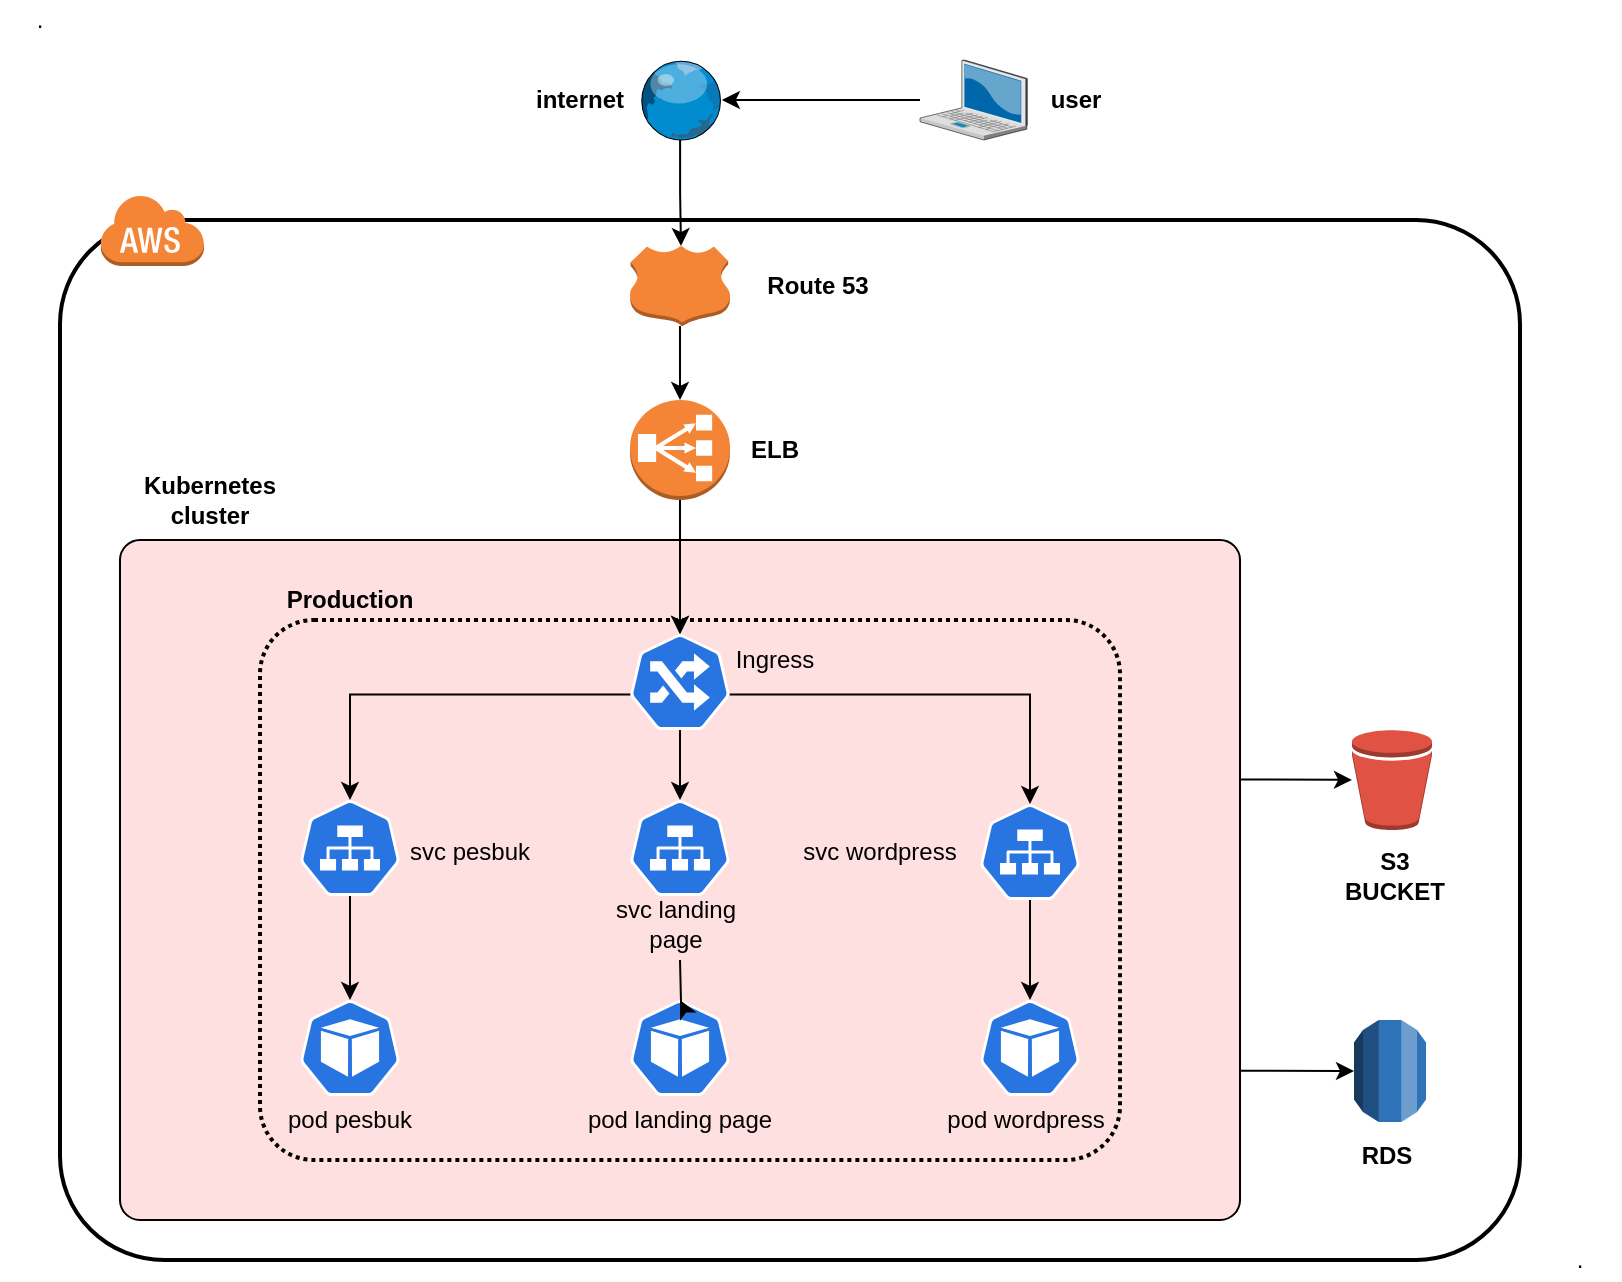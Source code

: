 <mxfile version="14.4.2" type="github">
  <diagram id="nLGvmhEnabeol0AA0Wa8" name="Page-1">
    <mxGraphModel dx="1584" dy="948" grid="1" gridSize="10" guides="1" tooltips="1" connect="1" arrows="1" fold="1" page="1" pageScale="1" pageWidth="850" pageHeight="1100" math="0" shadow="0">
      <root>
        <mxCell id="0" />
        <mxCell id="1" parent="0" />
        <mxCell id="ySTdk2VYPAC3CAytviou-16" value="" style="html=1;outlineConnect=0;whiteSpace=wrap;fillColor=#FFE0E0;shape=mxgraph.archimate3.application;archiType=rounded;" parent="1" vertex="1">
          <mxGeometry x="110" y="430" width="560" height="340" as="geometry" />
        </mxCell>
        <mxCell id="ySTdk2VYPAC3CAytviou-32" value="" style="rounded=1;arcSize=10;dashed=1;fillColor=none;gradientColor=none;dashPattern=1 1;strokeWidth=2;" parent="1" vertex="1">
          <mxGeometry x="180" y="470" width="430" height="270" as="geometry" />
        </mxCell>
        <mxCell id="ySTdk2VYPAC3CAytviou-3" value="" style="rounded=1;arcSize=10;dashed=0;fillColor=none;gradientColor=none;strokeWidth=2;" parent="1" vertex="1">
          <mxGeometry x="80" y="270" width="730" height="520" as="geometry" />
        </mxCell>
        <mxCell id="ySTdk2VYPAC3CAytviou-6" value="" style="dashed=0;html=1;shape=mxgraph.aws3.cloud;fillColor=#F58536;gradientColor=none;dashed=0;" parent="1" vertex="1">
          <mxGeometry x="100" y="257" width="52" height="36" as="geometry" />
        </mxCell>
        <mxCell id="ySTdk2VYPAC3CAytviou-7" value="" style="outlineConnect=0;dashed=0;verticalLabelPosition=bottom;verticalAlign=top;align=center;html=1;shape=mxgraph.aws3.bucket;fillColor=#E05243;gradientColor=none;" parent="1" vertex="1">
          <mxGeometry x="726" y="525" width="40" height="50" as="geometry" />
        </mxCell>
        <mxCell id="ySTdk2VYPAC3CAytviou-8" value="" style="outlineConnect=0;dashed=0;verticalLabelPosition=bottom;verticalAlign=top;align=center;html=1;shape=mxgraph.aws3.rds;fillColor=#2E73B8;gradientColor=none;" parent="1" vertex="1">
          <mxGeometry x="727" y="670" width="36" height="51" as="geometry" />
        </mxCell>
        <mxCell id="ySTdk2VYPAC3CAytviou-30" style="edgeStyle=orthogonalEdgeStyle;rounded=0;orthogonalLoop=1;jettySize=auto;html=1;exitX=0.5;exitY=1;exitDx=0;exitDy=0;exitPerimeter=0;entryX=0.5;entryY=0;entryDx=0;entryDy=0;entryPerimeter=0;" parent="1" source="ySTdk2VYPAC3CAytviou-14" target="ySTdk2VYPAC3CAytviou-19" edge="1">
          <mxGeometry relative="1" as="geometry" />
        </mxCell>
        <mxCell id="ySTdk2VYPAC3CAytviou-14" value="" style="outlineConnect=0;dashed=0;verticalLabelPosition=bottom;verticalAlign=top;align=center;html=1;shape=mxgraph.aws3.classic_load_balancer;fillColor=#F58536;gradientColor=none;" parent="1" vertex="1">
          <mxGeometry x="365" y="360" width="50" height="50" as="geometry" />
        </mxCell>
        <mxCell id="ySTdk2VYPAC3CAytviou-31" style="edgeStyle=orthogonalEdgeStyle;rounded=0;orthogonalLoop=1;jettySize=auto;html=1;exitX=0.5;exitY=0;exitDx=0;exitDy=0;exitPerimeter=0;entryX=0.5;entryY=0;entryDx=0;entryDy=0;entryPerimeter=0;" parent="1" source="ySTdk2VYPAC3CAytviou-16" target="ySTdk2VYPAC3CAytviou-19" edge="1">
          <mxGeometry relative="1" as="geometry" />
        </mxCell>
        <mxCell id="ySTdk2VYPAC3CAytviou-28" style="edgeStyle=orthogonalEdgeStyle;rounded=0;orthogonalLoop=1;jettySize=auto;html=1;" parent="1" source="ySTdk2VYPAC3CAytviou-17" target="ySTdk2VYPAC3CAytviou-14" edge="1">
          <mxGeometry relative="1" as="geometry" />
        </mxCell>
        <mxCell id="ySTdk2VYPAC3CAytviou-17" value="" style="outlineConnect=0;dashed=0;verticalLabelPosition=bottom;verticalAlign=top;align=center;html=1;shape=mxgraph.aws3.hosted_zone;fillColor=#F58536;gradientColor=none;" parent="1" vertex="1">
          <mxGeometry x="365" y="283" width="50" height="40" as="geometry" />
        </mxCell>
        <mxCell id="ySTdk2VYPAC3CAytviou-36" style="edgeStyle=orthogonalEdgeStyle;rounded=0;orthogonalLoop=1;jettySize=auto;html=1;exitX=0.5;exitY=1;exitDx=0;exitDy=0;exitPerimeter=0;entryX=0.5;entryY=0;entryDx=0;entryDy=0;entryPerimeter=0;" parent="1" source="ySTdk2VYPAC3CAytviou-19" target="ySTdk2VYPAC3CAytviou-24" edge="1">
          <mxGeometry relative="1" as="geometry" />
        </mxCell>
        <mxCell id="ySTdk2VYPAC3CAytviou-40" style="edgeStyle=orthogonalEdgeStyle;rounded=0;orthogonalLoop=1;jettySize=auto;html=1;exitX=0.005;exitY=0.63;exitDx=0;exitDy=0;exitPerimeter=0;" parent="1" source="ySTdk2VYPAC3CAytviou-19" target="ySTdk2VYPAC3CAytviou-20" edge="1">
          <mxGeometry relative="1" as="geometry" />
        </mxCell>
        <mxCell id="ySTdk2VYPAC3CAytviou-41" style="edgeStyle=orthogonalEdgeStyle;rounded=0;orthogonalLoop=1;jettySize=auto;html=1;exitX=0.995;exitY=0.63;exitDx=0;exitDy=0;exitPerimeter=0;entryX=0.5;entryY=0;entryDx=0;entryDy=0;entryPerimeter=0;" parent="1" source="ySTdk2VYPAC3CAytviou-19" target="ySTdk2VYPAC3CAytviou-25" edge="1">
          <mxGeometry relative="1" as="geometry" />
        </mxCell>
        <mxCell id="ySTdk2VYPAC3CAytviou-19" value="" style="html=1;dashed=0;whitespace=wrap;fillColor=#2875E2;strokeColor=#ffffff;points=[[0.005,0.63,0],[0.1,0.2,0],[0.9,0.2,0],[0.5,0,0],[0.995,0.63,0],[0.72,0.99,0],[0.5,1,0],[0.28,0.99,0]];shape=mxgraph.kubernetes.icon;prIcon=ing" parent="1" vertex="1">
          <mxGeometry x="365" y="477" width="50" height="48" as="geometry" />
        </mxCell>
        <mxCell id="ySTdk2VYPAC3CAytviou-39" style="edgeStyle=orthogonalEdgeStyle;rounded=0;orthogonalLoop=1;jettySize=auto;html=1;entryX=0.5;entryY=0;entryDx=0;entryDy=0;entryPerimeter=0;" parent="1" source="ySTdk2VYPAC3CAytviou-20" target="ySTdk2VYPAC3CAytviou-21" edge="1">
          <mxGeometry relative="1" as="geometry" />
        </mxCell>
        <mxCell id="ySTdk2VYPAC3CAytviou-20" value="" style="html=1;dashed=0;whitespace=wrap;fillColor=#2875E2;strokeColor=#ffffff;points=[[0.005,0.63,0],[0.1,0.2,0],[0.9,0.2,0],[0.5,0,0],[0.995,0.63,0],[0.72,0.99,0],[0.5,1,0],[0.28,0.99,0]];shape=mxgraph.kubernetes.icon;prIcon=svc" parent="1" vertex="1">
          <mxGeometry x="200" y="560" width="50" height="48" as="geometry" />
        </mxCell>
        <mxCell id="ySTdk2VYPAC3CAytviou-21" value="" style="html=1;dashed=0;whitespace=wrap;fillColor=#2875E2;strokeColor=#ffffff;points=[[0.005,0.63,0],[0.1,0.2,0],[0.9,0.2,0],[0.5,0,0],[0.995,0.63,0],[0.72,0.99,0],[0.5,1,0],[0.28,0.99,0]];shape=mxgraph.kubernetes.icon;prIcon=pod" parent="1" vertex="1">
          <mxGeometry x="200" y="660" width="50" height="48" as="geometry" />
        </mxCell>
        <mxCell id="ySTdk2VYPAC3CAytviou-22" value="" style="html=1;dashed=0;whitespace=wrap;fillColor=#2875E2;strokeColor=#ffffff;points=[[0.005,0.63,0],[0.1,0.2,0],[0.9,0.2,0],[0.5,0,0],[0.995,0.63,0],[0.72,0.99,0],[0.5,1,0],[0.28,0.99,0]];shape=mxgraph.kubernetes.icon;prIcon=pod" parent="1" vertex="1">
          <mxGeometry x="365" y="660" width="50" height="48" as="geometry" />
        </mxCell>
        <mxCell id="ySTdk2VYPAC3CAytviou-23" value="" style="html=1;dashed=0;whitespace=wrap;fillColor=#2875E2;strokeColor=#ffffff;points=[[0.005,0.63,0],[0.1,0.2,0],[0.9,0.2,0],[0.5,0,0],[0.995,0.63,0],[0.72,0.99,0],[0.5,1,0],[0.28,0.99,0]];shape=mxgraph.kubernetes.icon;prIcon=pod" parent="1" vertex="1">
          <mxGeometry x="540" y="660" width="50" height="48" as="geometry" />
        </mxCell>
        <mxCell id="ySTdk2VYPAC3CAytviou-37" style="edgeStyle=orthogonalEdgeStyle;rounded=0;orthogonalLoop=1;jettySize=auto;html=1;" parent="1" target="ySTdk2VYPAC3CAytviou-22" edge="1">
          <mxGeometry relative="1" as="geometry">
            <mxPoint x="390" y="640" as="sourcePoint" />
          </mxGeometry>
        </mxCell>
        <mxCell id="ySTdk2VYPAC3CAytviou-24" value="" style="html=1;dashed=0;whitespace=wrap;fillColor=#2875E2;strokeColor=#ffffff;points=[[0.005,0.63,0],[0.1,0.2,0],[0.9,0.2,0],[0.5,0,0],[0.995,0.63,0],[0.72,0.99,0],[0.5,1,0],[0.28,0.99,0]];shape=mxgraph.kubernetes.icon;prIcon=svc" parent="1" vertex="1">
          <mxGeometry x="365" y="560" width="50" height="48" as="geometry" />
        </mxCell>
        <mxCell id="ySTdk2VYPAC3CAytviou-38" style="edgeStyle=orthogonalEdgeStyle;rounded=0;orthogonalLoop=1;jettySize=auto;html=1;exitX=0.5;exitY=1;exitDx=0;exitDy=0;exitPerimeter=0;entryX=0.5;entryY=0;entryDx=0;entryDy=0;entryPerimeter=0;" parent="1" source="ySTdk2VYPAC3CAytviou-25" target="ySTdk2VYPAC3CAytviou-23" edge="1">
          <mxGeometry relative="1" as="geometry" />
        </mxCell>
        <mxCell id="ySTdk2VYPAC3CAytviou-25" value="" style="html=1;dashed=0;whitespace=wrap;fillColor=#2875E2;strokeColor=#ffffff;points=[[0.005,0.63,0],[0.1,0.2,0],[0.9,0.2,0],[0.5,0,0],[0.995,0.63,0],[0.72,0.99,0],[0.5,1,0],[0.28,0.99,0]];shape=mxgraph.kubernetes.icon;prIcon=svc" parent="1" vertex="1">
          <mxGeometry x="540" y="562" width="50" height="48" as="geometry" />
        </mxCell>
        <mxCell id="ySTdk2VYPAC3CAytviou-42" value="&lt;b&gt;Kubernetes cluster&lt;/b&gt;" style="text;html=1;strokeColor=none;fillColor=none;align=center;verticalAlign=middle;whiteSpace=wrap;rounded=0;" parent="1" vertex="1">
          <mxGeometry x="110" y="400" width="90" height="20" as="geometry" />
        </mxCell>
        <mxCell id="ySTdk2VYPAC3CAytviou-43" value="&lt;b&gt;Production&lt;/b&gt;" style="text;html=1;strokeColor=none;fillColor=none;align=center;verticalAlign=middle;whiteSpace=wrap;rounded=0;" parent="1" vertex="1">
          <mxGeometry x="180" y="450" width="90" height="20" as="geometry" />
        </mxCell>
        <mxCell id="ySTdk2VYPAC3CAytviou-44" value="&lt;b&gt;ELB&lt;/b&gt;" style="text;html=1;strokeColor=none;fillColor=none;align=center;verticalAlign=middle;whiteSpace=wrap;rounded=0;" parent="1" vertex="1">
          <mxGeometry x="415" y="375" width="45" height="20" as="geometry" />
        </mxCell>
        <mxCell id="ySTdk2VYPAC3CAytviou-45" value="&lt;b&gt;Route 53&lt;/b&gt;" style="text;html=1;strokeColor=none;fillColor=none;align=center;verticalAlign=middle;whiteSpace=wrap;rounded=0;" parent="1" vertex="1">
          <mxGeometry x="425" y="293" width="67.5" height="20" as="geometry" />
        </mxCell>
        <mxCell id="ySTdk2VYPAC3CAytviou-46" value="&lt;b&gt;RDS&lt;/b&gt;" style="text;html=1;strokeColor=none;fillColor=none;align=center;verticalAlign=middle;whiteSpace=wrap;rounded=0;" parent="1" vertex="1">
          <mxGeometry x="721" y="728" width="45" height="20" as="geometry" />
        </mxCell>
        <mxCell id="ySTdk2VYPAC3CAytviou-47" value="&lt;b&gt;S3 BUCKET&lt;/b&gt;" style="text;html=1;strokeColor=none;fillColor=none;align=center;verticalAlign=middle;whiteSpace=wrap;rounded=0;" parent="1" vertex="1">
          <mxGeometry x="723.5" y="588" width="46.5" height="20" as="geometry" />
        </mxCell>
        <mxCell id="ySTdk2VYPAC3CAytviou-48" value="Ingress" style="text;html=1;strokeColor=none;fillColor=none;align=center;verticalAlign=middle;whiteSpace=wrap;rounded=0;" parent="1" vertex="1">
          <mxGeometry x="415" y="480" width="45" height="20" as="geometry" />
        </mxCell>
        <mxCell id="ySTdk2VYPAC3CAytviou-49" value="svc pesbuk" style="text;html=1;strokeColor=none;fillColor=none;align=center;verticalAlign=middle;whiteSpace=wrap;rounded=0;" parent="1" vertex="1">
          <mxGeometry x="250" y="576" width="70" height="20" as="geometry" />
        </mxCell>
        <mxCell id="ySTdk2VYPAC3CAytviou-50" value="svc landing page" style="text;html=1;strokeColor=none;fillColor=none;align=center;verticalAlign=middle;whiteSpace=wrap;rounded=0;" parent="1" vertex="1">
          <mxGeometry x="348" y="612" width="80" height="20" as="geometry" />
        </mxCell>
        <mxCell id="ySTdk2VYPAC3CAytviou-51" value="svc wordpress" style="text;html=1;strokeColor=none;fillColor=none;align=center;verticalAlign=middle;whiteSpace=wrap;rounded=0;" parent="1" vertex="1">
          <mxGeometry x="450" y="576" width="80" height="20" as="geometry" />
        </mxCell>
        <mxCell id="ySTdk2VYPAC3CAytviou-53" value="pod pesbuk" style="text;html=1;strokeColor=none;fillColor=none;align=center;verticalAlign=middle;whiteSpace=wrap;rounded=0;" parent="1" vertex="1">
          <mxGeometry x="190" y="710" width="70" height="20" as="geometry" />
        </mxCell>
        <mxCell id="ySTdk2VYPAC3CAytviou-54" value="pod landing page" style="text;html=1;strokeColor=none;fillColor=none;align=center;verticalAlign=middle;whiteSpace=wrap;rounded=0;" parent="1" vertex="1">
          <mxGeometry x="340" y="710" width="100" height="20" as="geometry" />
        </mxCell>
        <mxCell id="ySTdk2VYPAC3CAytviou-56" value="pod wordpress" style="text;html=1;strokeColor=none;fillColor=none;align=center;verticalAlign=middle;whiteSpace=wrap;rounded=0;" parent="1" vertex="1">
          <mxGeometry x="518" y="710" width="90" height="20" as="geometry" />
        </mxCell>
        <mxCell id="ySTdk2VYPAC3CAytviou-58" value="" style="endArrow=classic;html=1;exitX=0.808;exitY=0.538;exitDx=0;exitDy=0;exitPerimeter=0;" parent="1" source="ySTdk2VYPAC3CAytviou-3" target="ySTdk2VYPAC3CAytviou-7" edge="1">
          <mxGeometry width="50" height="50" relative="1" as="geometry">
            <mxPoint x="440" y="550" as="sourcePoint" />
            <mxPoint x="490" y="500" as="targetPoint" />
          </mxGeometry>
        </mxCell>
        <mxCell id="ySTdk2VYPAC3CAytviou-59" value="" style="endArrow=classic;html=1;exitX=0.808;exitY=0.818;exitDx=0;exitDy=0;exitPerimeter=0;entryX=0;entryY=0.5;entryDx=0;entryDy=0;entryPerimeter=0;" parent="1" source="ySTdk2VYPAC3CAytviou-3" target="ySTdk2VYPAC3CAytviou-8" edge="1">
          <mxGeometry width="50" height="50" relative="1" as="geometry">
            <mxPoint x="679.84" y="559.76" as="sourcePoint" />
            <mxPoint x="736" y="559.937" as="targetPoint" />
          </mxGeometry>
        </mxCell>
        <mxCell id="EdD8ntY-mu3pGyjEvJmg-4" style="edgeStyle=orthogonalEdgeStyle;rounded=0;orthogonalLoop=1;jettySize=auto;html=1;" edge="1" parent="1" source="EdD8ntY-mu3pGyjEvJmg-2" target="EdD8ntY-mu3pGyjEvJmg-3">
          <mxGeometry relative="1" as="geometry" />
        </mxCell>
        <mxCell id="EdD8ntY-mu3pGyjEvJmg-2" value="" style="verticalLabelPosition=bottom;aspect=fixed;html=1;verticalAlign=top;strokeColor=none;align=center;outlineConnect=0;shape=mxgraph.citrix.laptop_2;" vertex="1" parent="1">
          <mxGeometry x="510" y="190" width="53.64" height="40" as="geometry" />
        </mxCell>
        <mxCell id="EdD8ntY-mu3pGyjEvJmg-5" style="edgeStyle=orthogonalEdgeStyle;rounded=0;orthogonalLoop=1;jettySize=auto;html=1;entryX=0.51;entryY=0;entryDx=0;entryDy=0;entryPerimeter=0;" edge="1" parent="1" source="EdD8ntY-mu3pGyjEvJmg-3" target="ySTdk2VYPAC3CAytviou-17">
          <mxGeometry relative="1" as="geometry" />
        </mxCell>
        <mxCell id="EdD8ntY-mu3pGyjEvJmg-3" value="" style="verticalLabelPosition=bottom;aspect=fixed;html=1;verticalAlign=top;strokeColor=none;align=center;outlineConnect=0;shape=mxgraph.citrix.globe;" vertex="1" parent="1">
          <mxGeometry x="369.07" y="190" width="41.86" height="40" as="geometry" />
        </mxCell>
        <mxCell id="EdD8ntY-mu3pGyjEvJmg-6" value="&lt;b&gt;user&lt;/b&gt;" style="text;html=1;strokeColor=none;fillColor=none;align=center;verticalAlign=middle;whiteSpace=wrap;rounded=0;" vertex="1" parent="1">
          <mxGeometry x="568" y="200" width="40" height="20" as="geometry" />
        </mxCell>
        <mxCell id="EdD8ntY-mu3pGyjEvJmg-7" value="&lt;b&gt;internet&lt;/b&gt;" style="text;html=1;strokeColor=none;fillColor=none;align=center;verticalAlign=middle;whiteSpace=wrap;rounded=0;" vertex="1" parent="1">
          <mxGeometry x="320" y="200" width="40" height="20" as="geometry" />
        </mxCell>
        <mxCell id="EdD8ntY-mu3pGyjEvJmg-10" value="." style="text;html=1;strokeColor=none;fillColor=none;align=center;verticalAlign=middle;whiteSpace=wrap;rounded=0;" vertex="1" parent="1">
          <mxGeometry x="50" y="160" width="40" height="20" as="geometry" />
        </mxCell>
        <mxCell id="EdD8ntY-mu3pGyjEvJmg-11" value="." style="text;html=1;strokeColor=none;fillColor=none;align=center;verticalAlign=middle;whiteSpace=wrap;rounded=0;" vertex="1" parent="1">
          <mxGeometry x="820" y="780" width="40" height="20" as="geometry" />
        </mxCell>
      </root>
    </mxGraphModel>
  </diagram>
</mxfile>
